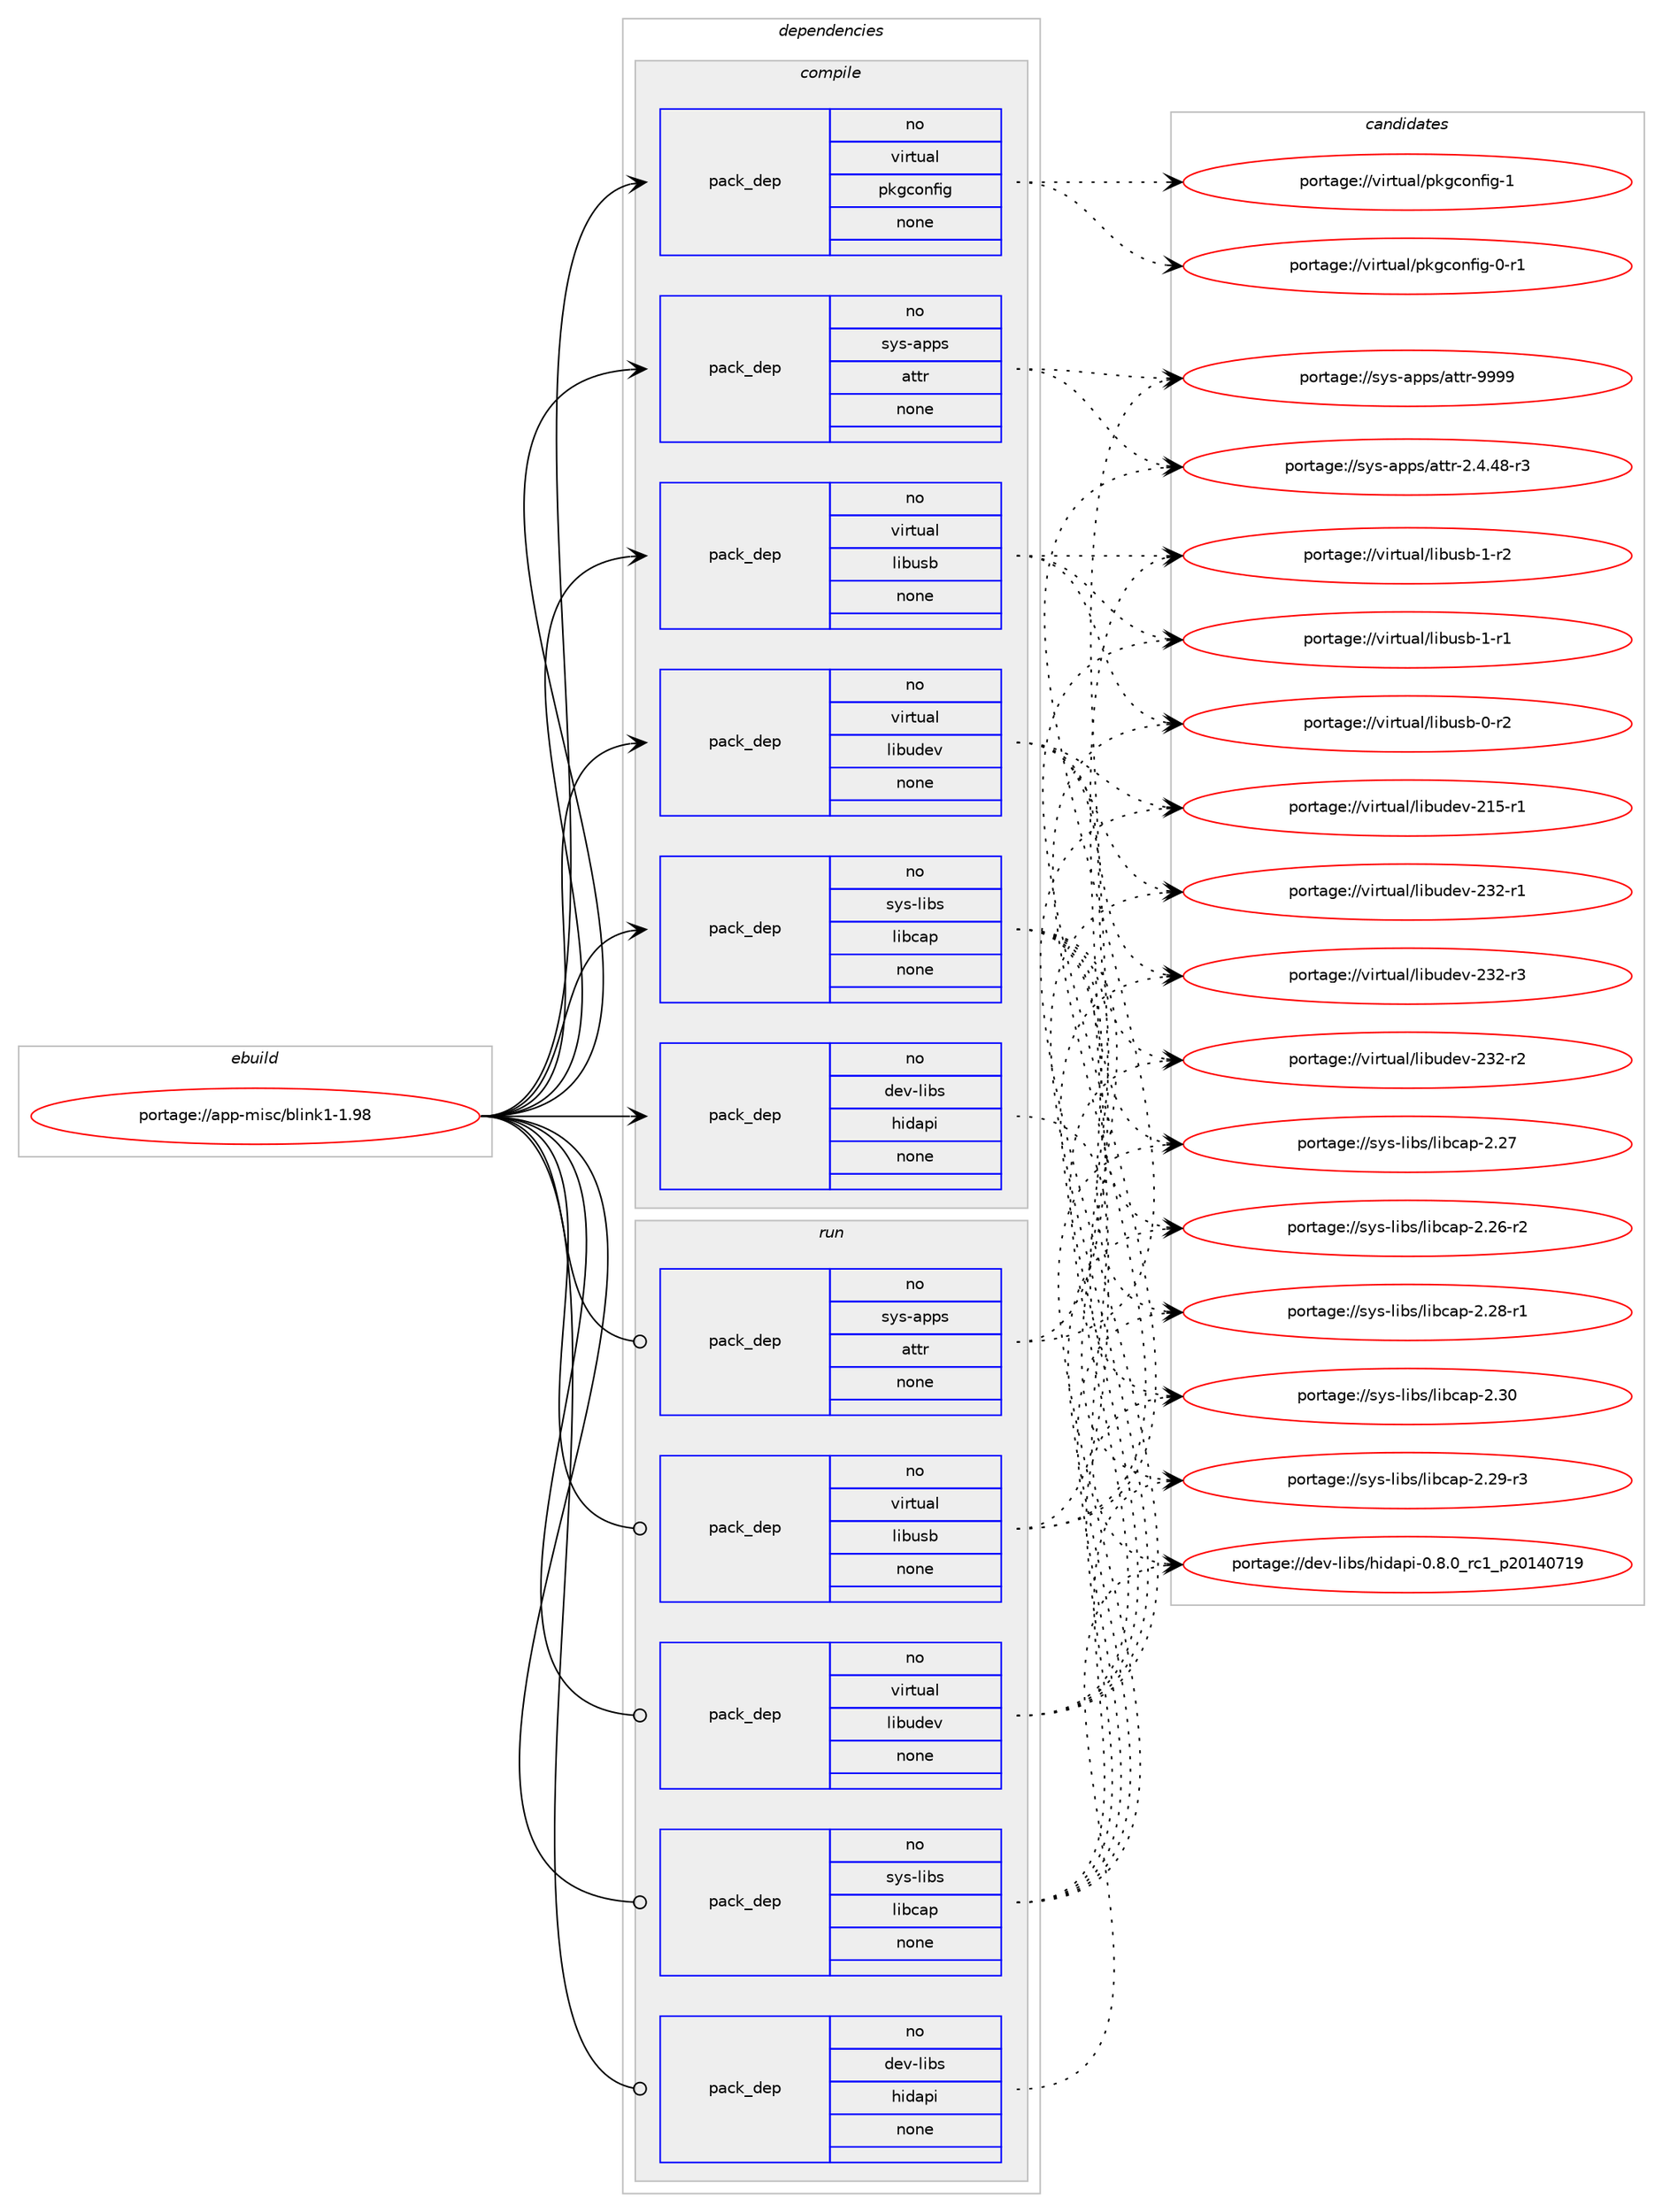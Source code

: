 digraph prolog {

# *************
# Graph options
# *************

newrank=true;
concentrate=true;
compound=true;
graph [rankdir=LR,fontname=Helvetica,fontsize=10,ranksep=1.5];#, ranksep=2.5, nodesep=0.2];
edge  [arrowhead=vee];
node  [fontname=Helvetica,fontsize=10];

# **********
# The ebuild
# **********

subgraph cluster_leftcol {
color=gray;
rank=same;
label=<<i>ebuild</i>>;
id [label="portage://app-misc/blink1-1.98", color=red, width=4, href="../app-misc/blink1-1.98.svg"];
}

# ****************
# The dependencies
# ****************

subgraph cluster_midcol {
color=gray;
label=<<i>dependencies</i>>;
subgraph cluster_compile {
fillcolor="#eeeeee";
style=filled;
label=<<i>compile</i>>;
subgraph pack461608 {
dependency613491 [label=<<TABLE BORDER="0" CELLBORDER="1" CELLSPACING="0" CELLPADDING="4" WIDTH="220"><TR><TD ROWSPAN="6" CELLPADDING="30">pack_dep</TD></TR><TR><TD WIDTH="110">no</TD></TR><TR><TD>dev-libs</TD></TR><TR><TD>hidapi</TD></TR><TR><TD>none</TD></TR><TR><TD></TD></TR></TABLE>>, shape=none, color=blue];
}
id:e -> dependency613491:w [weight=20,style="solid",arrowhead="vee"];
subgraph pack461609 {
dependency613492 [label=<<TABLE BORDER="0" CELLBORDER="1" CELLSPACING="0" CELLPADDING="4" WIDTH="220"><TR><TD ROWSPAN="6" CELLPADDING="30">pack_dep</TD></TR><TR><TD WIDTH="110">no</TD></TR><TR><TD>sys-apps</TD></TR><TR><TD>attr</TD></TR><TR><TD>none</TD></TR><TR><TD></TD></TR></TABLE>>, shape=none, color=blue];
}
id:e -> dependency613492:w [weight=20,style="solid",arrowhead="vee"];
subgraph pack461610 {
dependency613493 [label=<<TABLE BORDER="0" CELLBORDER="1" CELLSPACING="0" CELLPADDING="4" WIDTH="220"><TR><TD ROWSPAN="6" CELLPADDING="30">pack_dep</TD></TR><TR><TD WIDTH="110">no</TD></TR><TR><TD>sys-libs</TD></TR><TR><TD>libcap</TD></TR><TR><TD>none</TD></TR><TR><TD></TD></TR></TABLE>>, shape=none, color=blue];
}
id:e -> dependency613493:w [weight=20,style="solid",arrowhead="vee"];
subgraph pack461611 {
dependency613494 [label=<<TABLE BORDER="0" CELLBORDER="1" CELLSPACING="0" CELLPADDING="4" WIDTH="220"><TR><TD ROWSPAN="6" CELLPADDING="30">pack_dep</TD></TR><TR><TD WIDTH="110">no</TD></TR><TR><TD>virtual</TD></TR><TR><TD>libudev</TD></TR><TR><TD>none</TD></TR><TR><TD></TD></TR></TABLE>>, shape=none, color=blue];
}
id:e -> dependency613494:w [weight=20,style="solid",arrowhead="vee"];
subgraph pack461612 {
dependency613495 [label=<<TABLE BORDER="0" CELLBORDER="1" CELLSPACING="0" CELLPADDING="4" WIDTH="220"><TR><TD ROWSPAN="6" CELLPADDING="30">pack_dep</TD></TR><TR><TD WIDTH="110">no</TD></TR><TR><TD>virtual</TD></TR><TR><TD>libusb</TD></TR><TR><TD>none</TD></TR><TR><TD></TD></TR></TABLE>>, shape=none, color=blue];
}
id:e -> dependency613495:w [weight=20,style="solid",arrowhead="vee"];
subgraph pack461613 {
dependency613496 [label=<<TABLE BORDER="0" CELLBORDER="1" CELLSPACING="0" CELLPADDING="4" WIDTH="220"><TR><TD ROWSPAN="6" CELLPADDING="30">pack_dep</TD></TR><TR><TD WIDTH="110">no</TD></TR><TR><TD>virtual</TD></TR><TR><TD>pkgconfig</TD></TR><TR><TD>none</TD></TR><TR><TD></TD></TR></TABLE>>, shape=none, color=blue];
}
id:e -> dependency613496:w [weight=20,style="solid",arrowhead="vee"];
}
subgraph cluster_compileandrun {
fillcolor="#eeeeee";
style=filled;
label=<<i>compile and run</i>>;
}
subgraph cluster_run {
fillcolor="#eeeeee";
style=filled;
label=<<i>run</i>>;
subgraph pack461614 {
dependency613497 [label=<<TABLE BORDER="0" CELLBORDER="1" CELLSPACING="0" CELLPADDING="4" WIDTH="220"><TR><TD ROWSPAN="6" CELLPADDING="30">pack_dep</TD></TR><TR><TD WIDTH="110">no</TD></TR><TR><TD>dev-libs</TD></TR><TR><TD>hidapi</TD></TR><TR><TD>none</TD></TR><TR><TD></TD></TR></TABLE>>, shape=none, color=blue];
}
id:e -> dependency613497:w [weight=20,style="solid",arrowhead="odot"];
subgraph pack461615 {
dependency613498 [label=<<TABLE BORDER="0" CELLBORDER="1" CELLSPACING="0" CELLPADDING="4" WIDTH="220"><TR><TD ROWSPAN="6" CELLPADDING="30">pack_dep</TD></TR><TR><TD WIDTH="110">no</TD></TR><TR><TD>sys-apps</TD></TR><TR><TD>attr</TD></TR><TR><TD>none</TD></TR><TR><TD></TD></TR></TABLE>>, shape=none, color=blue];
}
id:e -> dependency613498:w [weight=20,style="solid",arrowhead="odot"];
subgraph pack461616 {
dependency613499 [label=<<TABLE BORDER="0" CELLBORDER="1" CELLSPACING="0" CELLPADDING="4" WIDTH="220"><TR><TD ROWSPAN="6" CELLPADDING="30">pack_dep</TD></TR><TR><TD WIDTH="110">no</TD></TR><TR><TD>sys-libs</TD></TR><TR><TD>libcap</TD></TR><TR><TD>none</TD></TR><TR><TD></TD></TR></TABLE>>, shape=none, color=blue];
}
id:e -> dependency613499:w [weight=20,style="solid",arrowhead="odot"];
subgraph pack461617 {
dependency613500 [label=<<TABLE BORDER="0" CELLBORDER="1" CELLSPACING="0" CELLPADDING="4" WIDTH="220"><TR><TD ROWSPAN="6" CELLPADDING="30">pack_dep</TD></TR><TR><TD WIDTH="110">no</TD></TR><TR><TD>virtual</TD></TR><TR><TD>libudev</TD></TR><TR><TD>none</TD></TR><TR><TD></TD></TR></TABLE>>, shape=none, color=blue];
}
id:e -> dependency613500:w [weight=20,style="solid",arrowhead="odot"];
subgraph pack461618 {
dependency613501 [label=<<TABLE BORDER="0" CELLBORDER="1" CELLSPACING="0" CELLPADDING="4" WIDTH="220"><TR><TD ROWSPAN="6" CELLPADDING="30">pack_dep</TD></TR><TR><TD WIDTH="110">no</TD></TR><TR><TD>virtual</TD></TR><TR><TD>libusb</TD></TR><TR><TD>none</TD></TR><TR><TD></TD></TR></TABLE>>, shape=none, color=blue];
}
id:e -> dependency613501:w [weight=20,style="solid",arrowhead="odot"];
}
}

# **************
# The candidates
# **************

subgraph cluster_choices {
rank=same;
color=gray;
label=<<i>candidates</i>>;

subgraph choice461608 {
color=black;
nodesep=1;
choice10010111845108105981154710410510097112105454846564648951149949951125048495248554957 [label="portage://dev-libs/hidapi-0.8.0_rc1_p20140719", color=red, width=4,href="../dev-libs/hidapi-0.8.0_rc1_p20140719.svg"];
dependency613491:e -> choice10010111845108105981154710410510097112105454846564648951149949951125048495248554957:w [style=dotted,weight="100"];
}
subgraph choice461609 {
color=black;
nodesep=1;
choice115121115459711211211547971161161144557575757 [label="portage://sys-apps/attr-9999", color=red, width=4,href="../sys-apps/attr-9999.svg"];
choice11512111545971121121154797116116114455046524652564511451 [label="portage://sys-apps/attr-2.4.48-r3", color=red, width=4,href="../sys-apps/attr-2.4.48-r3.svg"];
dependency613492:e -> choice115121115459711211211547971161161144557575757:w [style=dotted,weight="100"];
dependency613492:e -> choice11512111545971121121154797116116114455046524652564511451:w [style=dotted,weight="100"];
}
subgraph choice461610 {
color=black;
nodesep=1;
choice1151211154510810598115471081059899971124550465148 [label="portage://sys-libs/libcap-2.30", color=red, width=4,href="../sys-libs/libcap-2.30.svg"];
choice11512111545108105981154710810598999711245504650574511451 [label="portage://sys-libs/libcap-2.29-r3", color=red, width=4,href="../sys-libs/libcap-2.29-r3.svg"];
choice11512111545108105981154710810598999711245504650564511449 [label="portage://sys-libs/libcap-2.28-r1", color=red, width=4,href="../sys-libs/libcap-2.28-r1.svg"];
choice1151211154510810598115471081059899971124550465055 [label="portage://sys-libs/libcap-2.27", color=red, width=4,href="../sys-libs/libcap-2.27.svg"];
choice11512111545108105981154710810598999711245504650544511450 [label="portage://sys-libs/libcap-2.26-r2", color=red, width=4,href="../sys-libs/libcap-2.26-r2.svg"];
dependency613493:e -> choice1151211154510810598115471081059899971124550465148:w [style=dotted,weight="100"];
dependency613493:e -> choice11512111545108105981154710810598999711245504650574511451:w [style=dotted,weight="100"];
dependency613493:e -> choice11512111545108105981154710810598999711245504650564511449:w [style=dotted,weight="100"];
dependency613493:e -> choice1151211154510810598115471081059899971124550465055:w [style=dotted,weight="100"];
dependency613493:e -> choice11512111545108105981154710810598999711245504650544511450:w [style=dotted,weight="100"];
}
subgraph choice461611 {
color=black;
nodesep=1;
choice118105114116117971084710810598117100101118455051504511451 [label="portage://virtual/libudev-232-r3", color=red, width=4,href="../virtual/libudev-232-r3.svg"];
choice118105114116117971084710810598117100101118455051504511450 [label="portage://virtual/libudev-232-r2", color=red, width=4,href="../virtual/libudev-232-r2.svg"];
choice118105114116117971084710810598117100101118455051504511449 [label="portage://virtual/libudev-232-r1", color=red, width=4,href="../virtual/libudev-232-r1.svg"];
choice118105114116117971084710810598117100101118455049534511449 [label="portage://virtual/libudev-215-r1", color=red, width=4,href="../virtual/libudev-215-r1.svg"];
dependency613494:e -> choice118105114116117971084710810598117100101118455051504511451:w [style=dotted,weight="100"];
dependency613494:e -> choice118105114116117971084710810598117100101118455051504511450:w [style=dotted,weight="100"];
dependency613494:e -> choice118105114116117971084710810598117100101118455051504511449:w [style=dotted,weight="100"];
dependency613494:e -> choice118105114116117971084710810598117100101118455049534511449:w [style=dotted,weight="100"];
}
subgraph choice461612 {
color=black;
nodesep=1;
choice1181051141161179710847108105981171159845494511450 [label="portage://virtual/libusb-1-r2", color=red, width=4,href="../virtual/libusb-1-r2.svg"];
choice1181051141161179710847108105981171159845494511449 [label="portage://virtual/libusb-1-r1", color=red, width=4,href="../virtual/libusb-1-r1.svg"];
choice1181051141161179710847108105981171159845484511450 [label="portage://virtual/libusb-0-r2", color=red, width=4,href="../virtual/libusb-0-r2.svg"];
dependency613495:e -> choice1181051141161179710847108105981171159845494511450:w [style=dotted,weight="100"];
dependency613495:e -> choice1181051141161179710847108105981171159845494511449:w [style=dotted,weight="100"];
dependency613495:e -> choice1181051141161179710847108105981171159845484511450:w [style=dotted,weight="100"];
}
subgraph choice461613 {
color=black;
nodesep=1;
choice1181051141161179710847112107103991111101021051034549 [label="portage://virtual/pkgconfig-1", color=red, width=4,href="../virtual/pkgconfig-1.svg"];
choice11810511411611797108471121071039911111010210510345484511449 [label="portage://virtual/pkgconfig-0-r1", color=red, width=4,href="../virtual/pkgconfig-0-r1.svg"];
dependency613496:e -> choice1181051141161179710847112107103991111101021051034549:w [style=dotted,weight="100"];
dependency613496:e -> choice11810511411611797108471121071039911111010210510345484511449:w [style=dotted,weight="100"];
}
subgraph choice461614 {
color=black;
nodesep=1;
choice10010111845108105981154710410510097112105454846564648951149949951125048495248554957 [label="portage://dev-libs/hidapi-0.8.0_rc1_p20140719", color=red, width=4,href="../dev-libs/hidapi-0.8.0_rc1_p20140719.svg"];
dependency613497:e -> choice10010111845108105981154710410510097112105454846564648951149949951125048495248554957:w [style=dotted,weight="100"];
}
subgraph choice461615 {
color=black;
nodesep=1;
choice115121115459711211211547971161161144557575757 [label="portage://sys-apps/attr-9999", color=red, width=4,href="../sys-apps/attr-9999.svg"];
choice11512111545971121121154797116116114455046524652564511451 [label="portage://sys-apps/attr-2.4.48-r3", color=red, width=4,href="../sys-apps/attr-2.4.48-r3.svg"];
dependency613498:e -> choice115121115459711211211547971161161144557575757:w [style=dotted,weight="100"];
dependency613498:e -> choice11512111545971121121154797116116114455046524652564511451:w [style=dotted,weight="100"];
}
subgraph choice461616 {
color=black;
nodesep=1;
choice1151211154510810598115471081059899971124550465148 [label="portage://sys-libs/libcap-2.30", color=red, width=4,href="../sys-libs/libcap-2.30.svg"];
choice11512111545108105981154710810598999711245504650574511451 [label="portage://sys-libs/libcap-2.29-r3", color=red, width=4,href="../sys-libs/libcap-2.29-r3.svg"];
choice11512111545108105981154710810598999711245504650564511449 [label="portage://sys-libs/libcap-2.28-r1", color=red, width=4,href="../sys-libs/libcap-2.28-r1.svg"];
choice1151211154510810598115471081059899971124550465055 [label="portage://sys-libs/libcap-2.27", color=red, width=4,href="../sys-libs/libcap-2.27.svg"];
choice11512111545108105981154710810598999711245504650544511450 [label="portage://sys-libs/libcap-2.26-r2", color=red, width=4,href="../sys-libs/libcap-2.26-r2.svg"];
dependency613499:e -> choice1151211154510810598115471081059899971124550465148:w [style=dotted,weight="100"];
dependency613499:e -> choice11512111545108105981154710810598999711245504650574511451:w [style=dotted,weight="100"];
dependency613499:e -> choice11512111545108105981154710810598999711245504650564511449:w [style=dotted,weight="100"];
dependency613499:e -> choice1151211154510810598115471081059899971124550465055:w [style=dotted,weight="100"];
dependency613499:e -> choice11512111545108105981154710810598999711245504650544511450:w [style=dotted,weight="100"];
}
subgraph choice461617 {
color=black;
nodesep=1;
choice118105114116117971084710810598117100101118455051504511451 [label="portage://virtual/libudev-232-r3", color=red, width=4,href="../virtual/libudev-232-r3.svg"];
choice118105114116117971084710810598117100101118455051504511450 [label="portage://virtual/libudev-232-r2", color=red, width=4,href="../virtual/libudev-232-r2.svg"];
choice118105114116117971084710810598117100101118455051504511449 [label="portage://virtual/libudev-232-r1", color=red, width=4,href="../virtual/libudev-232-r1.svg"];
choice118105114116117971084710810598117100101118455049534511449 [label="portage://virtual/libudev-215-r1", color=red, width=4,href="../virtual/libudev-215-r1.svg"];
dependency613500:e -> choice118105114116117971084710810598117100101118455051504511451:w [style=dotted,weight="100"];
dependency613500:e -> choice118105114116117971084710810598117100101118455051504511450:w [style=dotted,weight="100"];
dependency613500:e -> choice118105114116117971084710810598117100101118455051504511449:w [style=dotted,weight="100"];
dependency613500:e -> choice118105114116117971084710810598117100101118455049534511449:w [style=dotted,weight="100"];
}
subgraph choice461618 {
color=black;
nodesep=1;
choice1181051141161179710847108105981171159845494511450 [label="portage://virtual/libusb-1-r2", color=red, width=4,href="../virtual/libusb-1-r2.svg"];
choice1181051141161179710847108105981171159845494511449 [label="portage://virtual/libusb-1-r1", color=red, width=4,href="../virtual/libusb-1-r1.svg"];
choice1181051141161179710847108105981171159845484511450 [label="portage://virtual/libusb-0-r2", color=red, width=4,href="../virtual/libusb-0-r2.svg"];
dependency613501:e -> choice1181051141161179710847108105981171159845494511450:w [style=dotted,weight="100"];
dependency613501:e -> choice1181051141161179710847108105981171159845494511449:w [style=dotted,weight="100"];
dependency613501:e -> choice1181051141161179710847108105981171159845484511450:w [style=dotted,weight="100"];
}
}

}
